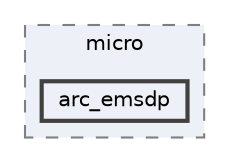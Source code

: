 digraph "Arduino/GetStartedWithMachineLearningOnArduino/tflite-micro-main/tensorflow/lite/micro/arc_emsdp"
{
 // LATEX_PDF_SIZE
  bgcolor="transparent";
  edge [fontname=Helvetica,fontsize=10,labelfontname=Helvetica,labelfontsize=10];
  node [fontname=Helvetica,fontsize=10,shape=box,height=0.2,width=0.4];
  compound=true
  subgraph clusterdir_b8cffeb19aff853b8801b5d330607df8 {
    graph [ bgcolor="#edf0f7", pencolor="grey50", label="micro", fontname=Helvetica,fontsize=10 style="filled,dashed", URL="dir_b8cffeb19aff853b8801b5d330607df8.html",tooltip=""]
  dir_221b86024bd085886a929e20280f828f [label="arc_emsdp", fillcolor="#edf0f7", color="grey25", style="filled,bold", URL="dir_221b86024bd085886a929e20280f828f.html",tooltip=""];
  }
}
